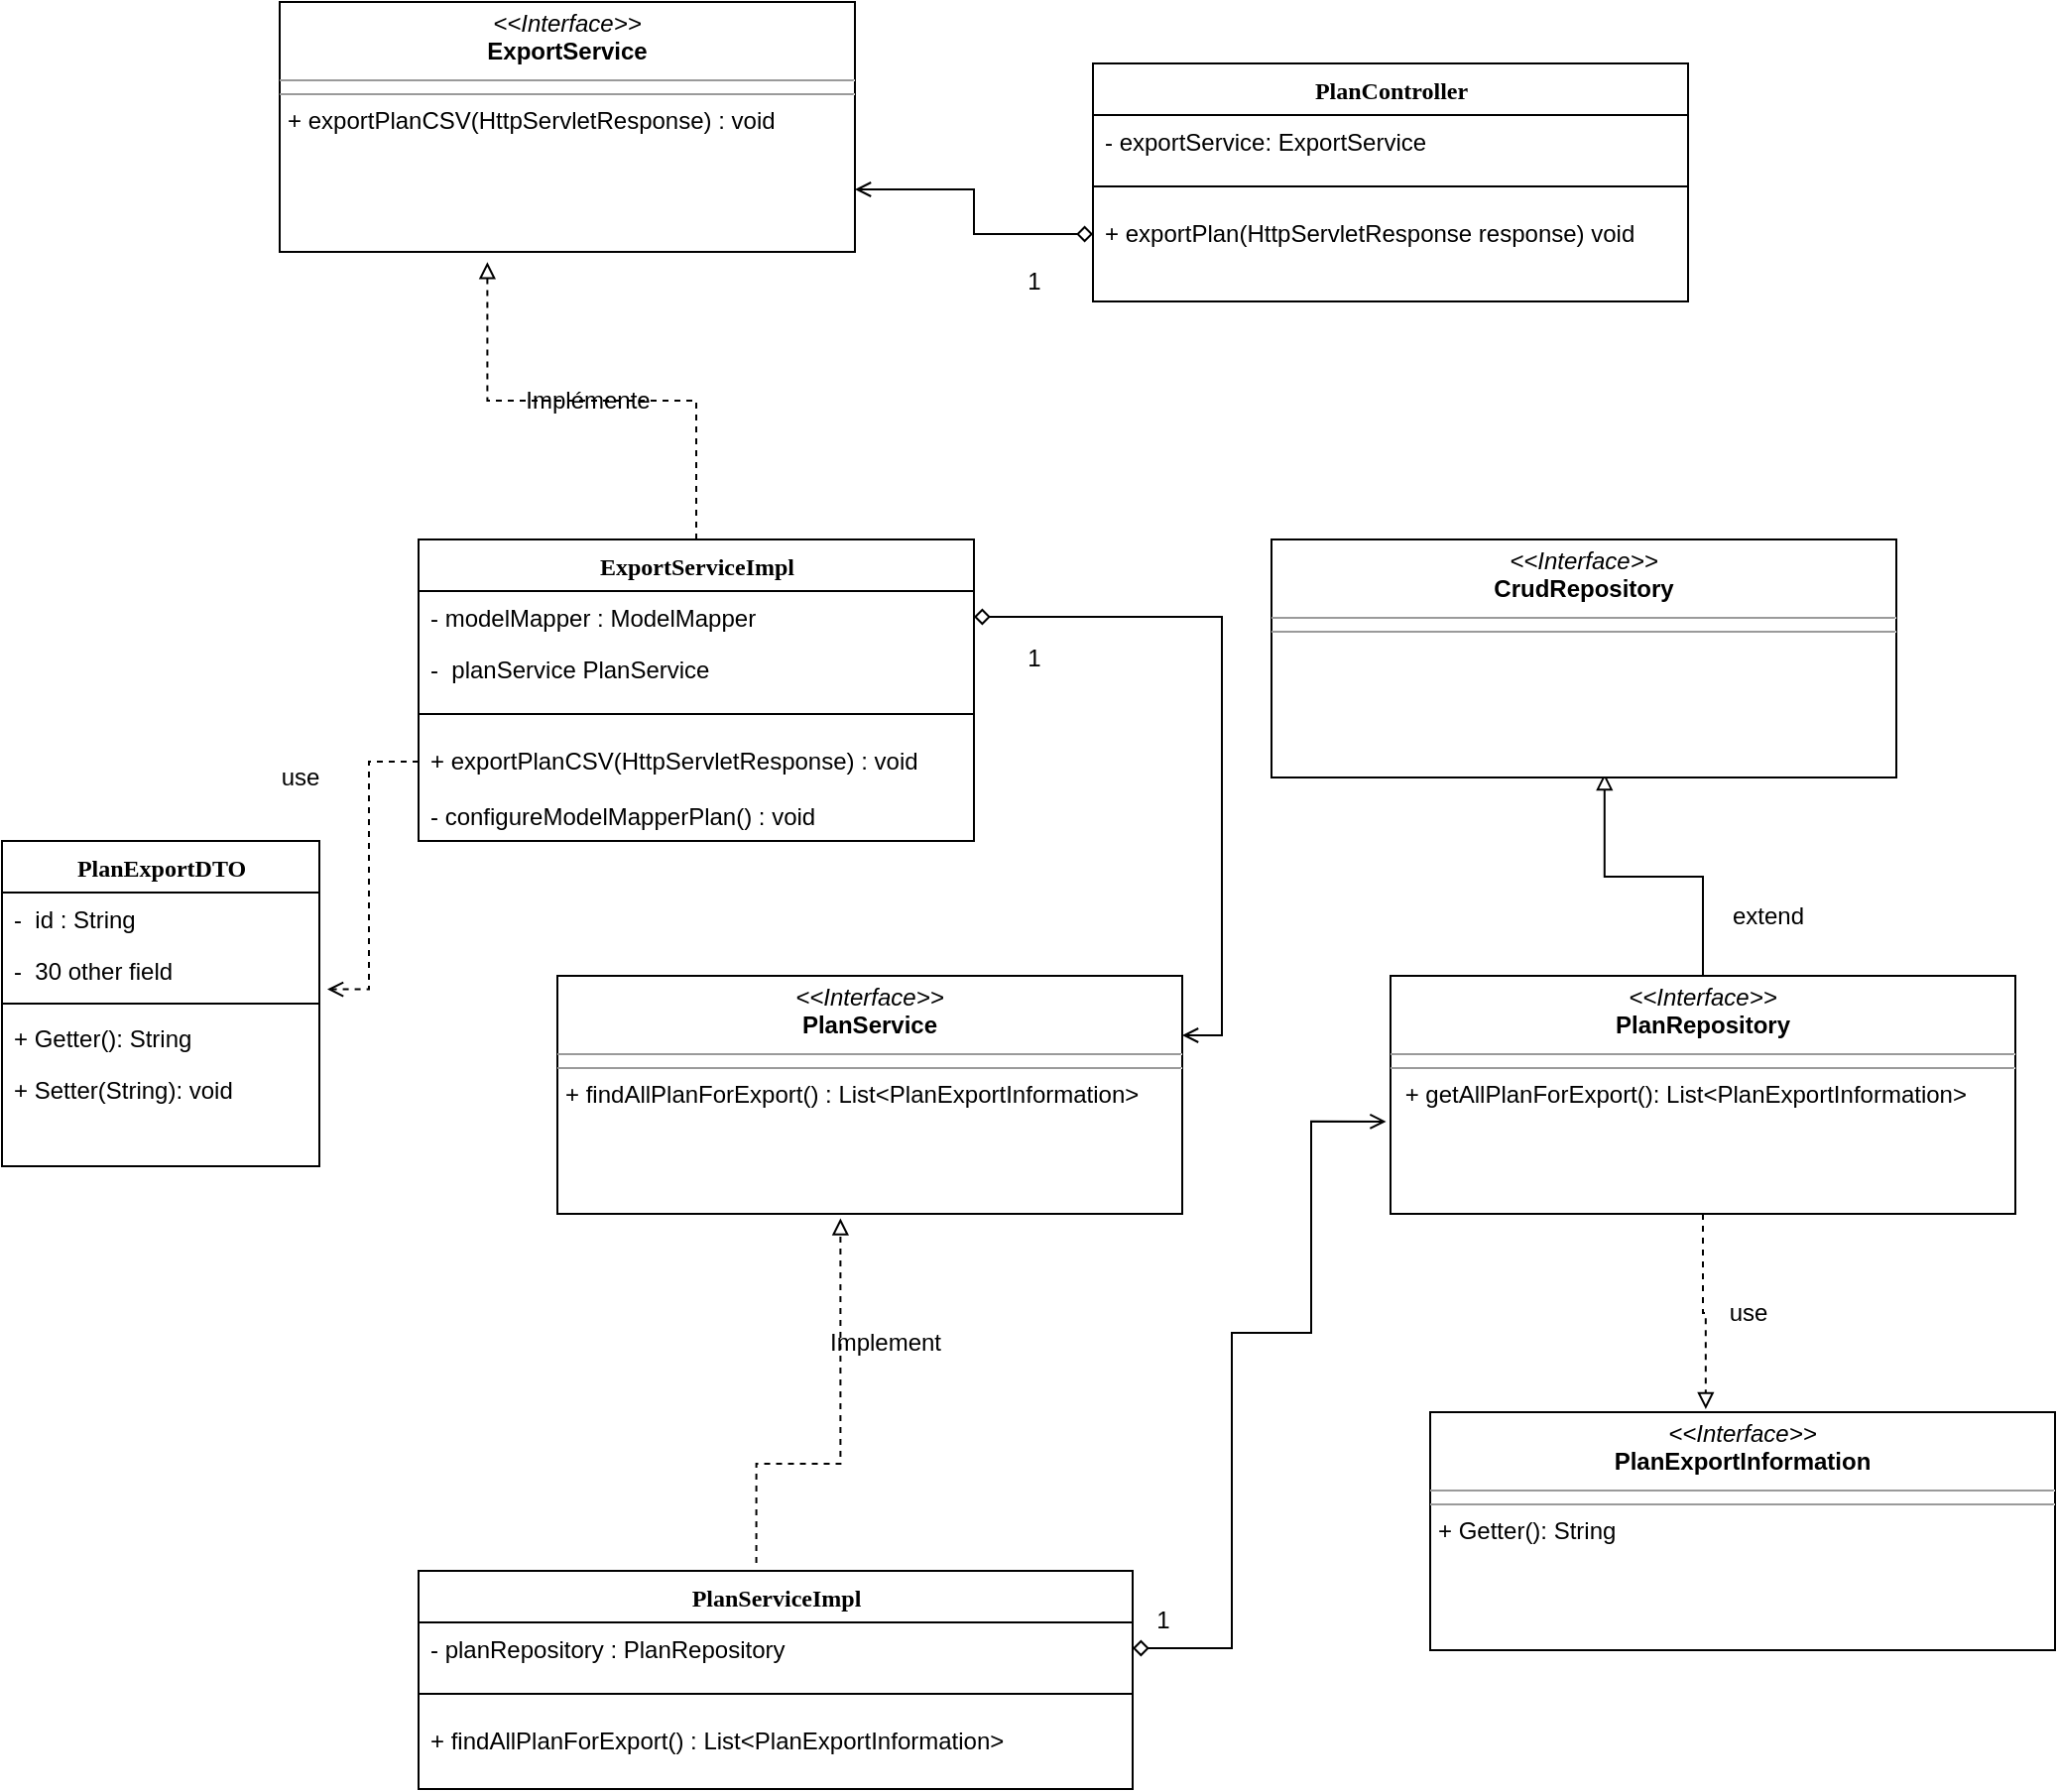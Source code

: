 <mxfile version="20.2.3" type="device"><diagram name="Page-1" id="6133507b-19e7-1e82-6fc7-422aa6c4b21f"><mxGraphModel dx="3157" dy="1118" grid="1" gridSize="10" guides="1" tooltips="1" connect="1" arrows="1" fold="1" page="1" pageScale="1" pageWidth="1100" pageHeight="850" background="none" math="0" shadow="0"><root><mxCell id="0"/><mxCell id="1" parent="0"/><mxCell id="Dmfjg6mvDeNmsjLltO-1-1" value="&lt;p style=&quot;margin:0px;margin-top:4px;text-align:center;&quot;&gt;&lt;i&gt;&amp;lt;&amp;lt;Interface&amp;gt;&amp;gt;&lt;/i&gt;&lt;br&gt;&lt;b&gt;ExportService&lt;/b&gt;&lt;br&gt;&lt;/p&gt;&lt;hr size=&quot;1&quot;&gt;&lt;hr size=&quot;1&quot;&gt;&lt;p style=&quot;margin:0px;margin-left:4px;&quot;&gt;+ exportPlanCSV(HttpServletResponse) : void&lt;/p&gt;" style="verticalAlign=top;align=left;overflow=fill;fontSize=12;fontFamily=Helvetica;html=1;rounded=0;shadow=0;comic=0;labelBackgroundColor=none;strokeWidth=1" vertex="1" parent="1"><mxGeometry x="-830" y="59" width="290" height="126" as="geometry"/></mxCell><mxCell id="Dmfjg6mvDeNmsjLltO-1-2" value="ExportServiceImpl" style="swimlane;html=1;fontStyle=1;align=center;verticalAlign=top;childLayout=stackLayout;horizontal=1;startSize=26;horizontalStack=0;resizeParent=1;resizeLast=0;collapsible=1;marginBottom=0;swimlaneFillColor=#ffffff;rounded=0;shadow=0;comic=0;labelBackgroundColor=none;strokeWidth=1;fillColor=none;fontFamily=Verdana;fontSize=12" vertex="1" parent="1"><mxGeometry x="-760" y="330" width="280" height="152" as="geometry"/></mxCell><mxCell id="Dmfjg6mvDeNmsjLltO-1-3" value="- modelMapper : ModelMapper" style="text;html=1;strokeColor=none;fillColor=none;align=left;verticalAlign=top;spacingLeft=4;spacingRight=4;whiteSpace=wrap;overflow=hidden;rotatable=0;points=[[0,0.5],[1,0.5]];portConstraint=eastwest;" vertex="1" parent="Dmfjg6mvDeNmsjLltO-1-2"><mxGeometry y="26" width="280" height="26" as="geometry"/></mxCell><mxCell id="Dmfjg6mvDeNmsjLltO-1-70" value="-&amp;nbsp; planService PlanService" style="text;html=1;strokeColor=none;fillColor=none;align=left;verticalAlign=top;spacingLeft=4;spacingRight=4;whiteSpace=wrap;overflow=hidden;rotatable=0;points=[[0,0.5],[1,0.5]];portConstraint=eastwest;" vertex="1" parent="Dmfjg6mvDeNmsjLltO-1-2"><mxGeometry y="52" width="280" height="26" as="geometry"/></mxCell><mxCell id="Dmfjg6mvDeNmsjLltO-1-4" value="" style="line;html=1;strokeWidth=1;fillColor=none;align=left;verticalAlign=middle;spacingTop=-1;spacingLeft=3;spacingRight=3;rotatable=0;labelPosition=right;points=[];portConstraint=eastwest;" vertex="1" parent="Dmfjg6mvDeNmsjLltO-1-2"><mxGeometry y="78" width="280" height="20" as="geometry"/></mxCell><mxCell id="Dmfjg6mvDeNmsjLltO-1-10" value="+ exportPlanCSV(HttpServletResponse) : void" style="text;html=1;strokeColor=none;fillColor=none;align=left;verticalAlign=top;spacingLeft=4;spacingRight=4;whiteSpace=wrap;overflow=hidden;rotatable=0;points=[[0,0.5],[1,0.5]];portConstraint=eastwest;" vertex="1" parent="Dmfjg6mvDeNmsjLltO-1-2"><mxGeometry y="98" width="280" height="28" as="geometry"/></mxCell><mxCell id="Dmfjg6mvDeNmsjLltO-1-11" value="- configureModelMapperPlan() : void" style="text;html=1;strokeColor=none;fillColor=none;align=left;verticalAlign=top;spacingLeft=4;spacingRight=4;whiteSpace=wrap;overflow=hidden;rotatable=0;points=[[0,0.5],[1,0.5]];portConstraint=eastwest;" vertex="1" parent="Dmfjg6mvDeNmsjLltO-1-2"><mxGeometry y="126" width="280" height="26" as="geometry"/></mxCell><mxCell id="Dmfjg6mvDeNmsjLltO-1-5" style="edgeStyle=orthogonalEdgeStyle;rounded=0;html=1;dashed=1;labelBackgroundColor=none;startArrow=none;startFill=0;endArrow=block;endFill=0;fontFamily=Verdana;fontSize=12;exitX=0.5;exitY=0;exitDx=0;exitDy=0;entryX=0.361;entryY=1.041;entryDx=0;entryDy=0;entryPerimeter=0;" edge="1" parent="1" source="Dmfjg6mvDeNmsjLltO-1-2" target="Dmfjg6mvDeNmsjLltO-1-1"><mxGeometry relative="1" as="geometry"><mxPoint x="-655.62" y="274" as="sourcePoint"/><mxPoint x="-655.62" y="204" as="targetPoint"/><Array as="points"><mxPoint x="-680" y="260"/><mxPoint x="-680" y="260"/></Array></mxGeometry></mxCell><mxCell id="Dmfjg6mvDeNmsjLltO-1-8" value="Implémente" style="text;html=1;align=center;verticalAlign=middle;resizable=0;points=[];autosize=1;strokeColor=none;fillColor=none;" vertex="1" parent="1"><mxGeometry x="-720" y="245" width="90" height="30" as="geometry"/></mxCell><mxCell id="Dmfjg6mvDeNmsjLltO-1-12" value="PlanExportDTO" style="swimlane;html=1;fontStyle=1;align=center;verticalAlign=top;childLayout=stackLayout;horizontal=1;startSize=26;horizontalStack=0;resizeParent=1;resizeLast=0;collapsible=1;marginBottom=0;swimlaneFillColor=#ffffff;rounded=0;shadow=0;comic=0;labelBackgroundColor=none;strokeWidth=1;fillColor=none;fontFamily=Verdana;fontSize=12" vertex="1" parent="1"><mxGeometry x="-970" y="482" width="160" height="164" as="geometry"/></mxCell><mxCell id="Dmfjg6mvDeNmsjLltO-1-13" value="-&amp;nbsp; id : String" style="text;html=1;strokeColor=none;fillColor=none;align=left;verticalAlign=top;spacingLeft=4;spacingRight=4;whiteSpace=wrap;overflow=hidden;rotatable=0;points=[[0,0.5],[1,0.5]];portConstraint=eastwest;" vertex="1" parent="Dmfjg6mvDeNmsjLltO-1-12"><mxGeometry y="26" width="160" height="26" as="geometry"/></mxCell><mxCell id="Dmfjg6mvDeNmsjLltO-1-14" value="-&amp;nbsp; 30 other field" style="text;html=1;strokeColor=none;fillColor=none;align=left;verticalAlign=top;spacingLeft=4;spacingRight=4;whiteSpace=wrap;overflow=hidden;rotatable=0;points=[[0,0.5],[1,0.5]];portConstraint=eastwest;" vertex="1" parent="Dmfjg6mvDeNmsjLltO-1-12"><mxGeometry y="52" width="160" height="26" as="geometry"/></mxCell><mxCell id="Dmfjg6mvDeNmsjLltO-1-16" value="" style="line;html=1;strokeWidth=1;fillColor=none;align=left;verticalAlign=middle;spacingTop=-1;spacingLeft=3;spacingRight=3;rotatable=0;labelPosition=right;points=[];portConstraint=eastwest;" vertex="1" parent="Dmfjg6mvDeNmsjLltO-1-12"><mxGeometry y="78" width="160" height="8" as="geometry"/></mxCell><mxCell id="Dmfjg6mvDeNmsjLltO-1-17" value="+ Getter(): String" style="text;html=1;strokeColor=none;fillColor=none;align=left;verticalAlign=top;spacingLeft=4;spacingRight=4;whiteSpace=wrap;overflow=hidden;rotatable=0;points=[[0,0.5],[1,0.5]];portConstraint=eastwest;" vertex="1" parent="Dmfjg6mvDeNmsjLltO-1-12"><mxGeometry y="86" width="160" height="26" as="geometry"/></mxCell><mxCell id="Dmfjg6mvDeNmsjLltO-1-33" value="+ Setter(String): void" style="text;html=1;strokeColor=none;fillColor=none;align=left;verticalAlign=top;spacingLeft=4;spacingRight=4;whiteSpace=wrap;overflow=hidden;rotatable=0;points=[[0,0.5],[1,0.5]];portConstraint=eastwest;" vertex="1" parent="Dmfjg6mvDeNmsjLltO-1-12"><mxGeometry y="112" width="160" height="26" as="geometry"/></mxCell><mxCell id="Dmfjg6mvDeNmsjLltO-1-34" style="edgeStyle=orthogonalEdgeStyle;rounded=0;orthogonalLoop=1;jettySize=auto;html=1;exitX=0;exitY=0.5;exitDx=0;exitDy=0;entryX=1.025;entryY=0.875;entryDx=0;entryDy=0;entryPerimeter=0;endArrow=open;endFill=0;dashed=1;" edge="1" parent="1" source="Dmfjg6mvDeNmsjLltO-1-10" target="Dmfjg6mvDeNmsjLltO-1-14"><mxGeometry relative="1" as="geometry"/></mxCell><mxCell id="Dmfjg6mvDeNmsjLltO-1-35" value="&lt;p style=&quot;margin:0px;margin-top:4px;text-align:center;&quot;&gt;&lt;i&gt;&amp;lt;&amp;lt;Interface&amp;gt;&amp;gt;&lt;/i&gt;&lt;br&gt;&lt;b&gt;PlanService&lt;/b&gt;&lt;br&gt;&lt;/p&gt;&lt;hr size=&quot;1&quot;&gt;&lt;hr size=&quot;1&quot;&gt;&lt;p style=&quot;margin:0px;margin-left:4px;&quot;&gt;+ findAllPlanForExport() : List&amp;lt;PlanExportInformation&amp;gt;&lt;/p&gt;" style="verticalAlign=top;align=left;overflow=fill;fontSize=12;fontFamily=Helvetica;html=1;rounded=0;shadow=0;comic=0;labelBackgroundColor=none;strokeWidth=1" vertex="1" parent="1"><mxGeometry x="-690" y="550" width="315" height="120" as="geometry"/></mxCell><mxCell id="Dmfjg6mvDeNmsjLltO-1-36" value="PlanServiceImpl" style="swimlane;html=1;fontStyle=1;align=center;verticalAlign=top;childLayout=stackLayout;horizontal=1;startSize=26;horizontalStack=0;resizeParent=1;resizeLast=0;collapsible=1;marginBottom=0;swimlaneFillColor=#ffffff;rounded=0;shadow=0;comic=0;labelBackgroundColor=none;strokeWidth=1;fillColor=none;fontFamily=Verdana;fontSize=12" vertex="1" parent="1"><mxGeometry x="-760" y="850" width="360" height="110" as="geometry"/></mxCell><mxCell id="Dmfjg6mvDeNmsjLltO-1-37" value="- planRepository : PlanRepository" style="text;html=1;strokeColor=none;fillColor=none;align=left;verticalAlign=top;spacingLeft=4;spacingRight=4;whiteSpace=wrap;overflow=hidden;rotatable=0;points=[[0,0.5],[1,0.5]];portConstraint=eastwest;" vertex="1" parent="Dmfjg6mvDeNmsjLltO-1-36"><mxGeometry y="26" width="360" height="26" as="geometry"/></mxCell><mxCell id="Dmfjg6mvDeNmsjLltO-1-38" value="" style="line;html=1;strokeWidth=1;fillColor=none;align=left;verticalAlign=middle;spacingTop=-1;spacingLeft=3;spacingRight=3;rotatable=0;labelPosition=right;points=[];portConstraint=eastwest;" vertex="1" parent="Dmfjg6mvDeNmsjLltO-1-36"><mxGeometry y="52" width="360" height="20" as="geometry"/></mxCell><mxCell id="Dmfjg6mvDeNmsjLltO-1-39" value="+ findAllPlanForExport() : List&amp;lt;PlanExportInformation&amp;gt;" style="text;html=1;strokeColor=none;fillColor=none;align=left;verticalAlign=top;spacingLeft=4;spacingRight=4;whiteSpace=wrap;overflow=hidden;rotatable=0;points=[[0,0.5],[1,0.5]];portConstraint=eastwest;" vertex="1" parent="Dmfjg6mvDeNmsjLltO-1-36"><mxGeometry y="72" width="360" height="28" as="geometry"/></mxCell><mxCell id="Dmfjg6mvDeNmsjLltO-1-41" style="edgeStyle=orthogonalEdgeStyle;rounded=0;html=1;dashed=1;labelBackgroundColor=none;startArrow=none;startFill=0;endArrow=block;endFill=0;fontFamily=Verdana;fontSize=12;entryX=0.453;entryY=1.019;entryDx=0;entryDy=0;entryPerimeter=0;exitX=0.473;exitY=-0.036;exitDx=0;exitDy=0;exitPerimeter=0;" edge="1" parent="1" source="Dmfjg6mvDeNmsjLltO-1-36" target="Dmfjg6mvDeNmsjLltO-1-35"><mxGeometry relative="1" as="geometry"><mxPoint x="-547" y="750" as="sourcePoint"/><mxPoint x="-590" y="659.996" as="targetPoint"/><Array as="points"><mxPoint x="-547" y="796"/></Array></mxGeometry></mxCell><mxCell id="Dmfjg6mvDeNmsjLltO-1-42" value="&lt;div&gt;Implement&lt;/div&gt;" style="text;html=1;align=center;verticalAlign=middle;resizable=0;points=[];autosize=1;strokeColor=none;fillColor=none;" vertex="1" parent="1"><mxGeometry x="-565" y="720" width="80" height="30" as="geometry"/></mxCell><mxCell id="Dmfjg6mvDeNmsjLltO-1-45" style="edgeStyle=orthogonalEdgeStyle;rounded=0;orthogonalLoop=1;jettySize=auto;html=1;exitX=0.5;exitY=0;exitDx=0;exitDy=0;entryX=0.533;entryY=0.983;entryDx=0;entryDy=0;entryPerimeter=0;endArrow=block;endFill=0;" edge="1" parent="1" source="Dmfjg6mvDeNmsjLltO-1-43" target="Dmfjg6mvDeNmsjLltO-1-44"><mxGeometry relative="1" as="geometry"/></mxCell><mxCell id="Dmfjg6mvDeNmsjLltO-1-54" style="edgeStyle=orthogonalEdgeStyle;rounded=0;orthogonalLoop=1;jettySize=auto;html=1;exitX=0.5;exitY=1;exitDx=0;exitDy=0;entryX=0.441;entryY=-0.013;entryDx=0;entryDy=0;entryPerimeter=0;endArrow=block;endFill=0;dashed=1;" edge="1" parent="1" source="Dmfjg6mvDeNmsjLltO-1-43" target="Dmfjg6mvDeNmsjLltO-1-52"><mxGeometry relative="1" as="geometry"/></mxCell><mxCell id="Dmfjg6mvDeNmsjLltO-1-43" value="&lt;p style=&quot;margin:0px;margin-top:4px;text-align:center;&quot;&gt;&lt;i&gt;&amp;lt;&amp;lt;Interface&amp;gt;&amp;gt;&lt;/i&gt;&lt;br&gt;&lt;b&gt;PlanRepository&lt;/b&gt;&lt;br&gt;&lt;/p&gt;&lt;hr size=&quot;1&quot;&gt;&lt;hr size=&quot;1&quot;&gt;&lt;p style=&quot;margin:0px;margin-left:4px;&quot;&gt;&amp;nbsp;+ getAllPlanForExport(): List&amp;lt;PlanExportInformation&amp;gt;&lt;/p&gt;" style="verticalAlign=top;align=left;overflow=fill;fontSize=12;fontFamily=Helvetica;html=1;rounded=0;shadow=0;comic=0;labelBackgroundColor=none;strokeWidth=1" vertex="1" parent="1"><mxGeometry x="-270" y="550" width="315" height="120" as="geometry"/></mxCell><mxCell id="Dmfjg6mvDeNmsjLltO-1-44" value="&lt;p style=&quot;margin:0px;margin-top:4px;text-align:center;&quot;&gt;&lt;i&gt;&amp;lt;&amp;lt;Interface&amp;gt;&amp;gt;&lt;/i&gt;&lt;br&gt;&lt;b&gt;CrudRepository&lt;/b&gt;&lt;br&gt;&lt;/p&gt;&lt;hr size=&quot;1&quot;&gt;&lt;hr size=&quot;1&quot;&gt;&lt;p style=&quot;margin:0px;margin-left:4px;&quot;&gt;&lt;br&gt;&lt;/p&gt;" style="verticalAlign=top;align=left;overflow=fill;fontSize=12;fontFamily=Helvetica;html=1;rounded=0;shadow=0;comic=0;labelBackgroundColor=none;strokeWidth=1" vertex="1" parent="1"><mxGeometry x="-330" y="330" width="315" height="120" as="geometry"/></mxCell><mxCell id="Dmfjg6mvDeNmsjLltO-1-52" value="&lt;p style=&quot;margin:0px;margin-top:4px;text-align:center;&quot;&gt;&lt;i&gt;&amp;lt;&amp;lt;Interface&amp;gt;&amp;gt;&lt;/i&gt;&lt;br&gt;&lt;b&gt;PlanExportInformation&lt;/b&gt;&lt;br&gt;&lt;/p&gt;&lt;hr size=&quot;1&quot;&gt;&lt;hr size=&quot;1&quot;&gt;&lt;p style=&quot;margin:0px;margin-left:4px;&quot;&gt;+ Getter(): String&lt;/p&gt;" style="verticalAlign=top;align=left;overflow=fill;fontSize=12;fontFamily=Helvetica;html=1;rounded=0;shadow=0;comic=0;labelBackgroundColor=none;strokeWidth=1" vertex="1" parent="1"><mxGeometry x="-250" y="770" width="315" height="120" as="geometry"/></mxCell><mxCell id="Dmfjg6mvDeNmsjLltO-1-56" value="extend" style="text;html=1;align=center;verticalAlign=middle;resizable=0;points=[];autosize=1;strokeColor=none;fillColor=none;" vertex="1" parent="1"><mxGeometry x="-110" y="505" width="60" height="30" as="geometry"/></mxCell><mxCell id="Dmfjg6mvDeNmsjLltO-1-57" value="use" style="text;html=1;align=center;verticalAlign=middle;resizable=0;points=[];autosize=1;strokeColor=none;fillColor=none;" vertex="1" parent="1"><mxGeometry x="-110" y="705" width="40" height="30" as="geometry"/></mxCell><mxCell id="Dmfjg6mvDeNmsjLltO-1-58" style="edgeStyle=orthogonalEdgeStyle;rounded=0;orthogonalLoop=1;jettySize=auto;html=1;exitX=1;exitY=0.5;exitDx=0;exitDy=0;entryX=-0.007;entryY=0.612;entryDx=0;entryDy=0;entryPerimeter=0;endArrow=open;endFill=0;startArrow=diamond;startFill=0;" edge="1" parent="1" source="Dmfjg6mvDeNmsjLltO-1-37" target="Dmfjg6mvDeNmsjLltO-1-43"><mxGeometry relative="1" as="geometry"><Array as="points"><mxPoint x="-350" y="889"/><mxPoint x="-350" y="730"/><mxPoint x="-310" y="730"/><mxPoint x="-310" y="623"/></Array></mxGeometry></mxCell><mxCell id="Dmfjg6mvDeNmsjLltO-1-59" value="1" style="text;html=1;align=center;verticalAlign=middle;resizable=0;points=[];autosize=1;strokeColor=none;fillColor=none;" vertex="1" parent="1"><mxGeometry x="-400" y="860" width="30" height="30" as="geometry"/></mxCell><mxCell id="Dmfjg6mvDeNmsjLltO-1-60" value="PlanController" style="swimlane;html=1;fontStyle=1;align=center;verticalAlign=top;childLayout=stackLayout;horizontal=1;startSize=26;horizontalStack=0;resizeParent=1;resizeLast=0;collapsible=1;marginBottom=0;swimlaneFillColor=#ffffff;rounded=0;shadow=0;comic=0;labelBackgroundColor=none;strokeWidth=1;fillColor=none;fontFamily=Verdana;fontSize=12" vertex="1" parent="1"><mxGeometry x="-420" y="90" width="300" height="120" as="geometry"/></mxCell><mxCell id="Dmfjg6mvDeNmsjLltO-1-65" value="- exportService: ExportService" style="text;html=1;strokeColor=none;fillColor=none;align=left;verticalAlign=top;spacingLeft=4;spacingRight=4;whiteSpace=wrap;overflow=hidden;rotatable=0;points=[[0,0.5],[1,0.5]];portConstraint=eastwest;" vertex="1" parent="Dmfjg6mvDeNmsjLltO-1-60"><mxGeometry y="26" width="300" height="26" as="geometry"/></mxCell><mxCell id="Dmfjg6mvDeNmsjLltO-1-62" value="" style="line;html=1;strokeWidth=1;fillColor=none;align=left;verticalAlign=middle;spacingTop=-1;spacingLeft=3;spacingRight=3;rotatable=0;labelPosition=right;points=[];portConstraint=eastwest;" vertex="1" parent="Dmfjg6mvDeNmsjLltO-1-60"><mxGeometry y="52" width="300" height="20" as="geometry"/></mxCell><mxCell id="Dmfjg6mvDeNmsjLltO-1-63" value="+ exportPlan(HttpServletResponse response) void" style="text;html=1;strokeColor=none;fillColor=none;align=left;verticalAlign=top;spacingLeft=4;spacingRight=4;whiteSpace=wrap;overflow=hidden;rotatable=0;points=[[0,0.5],[1,0.5]];portConstraint=eastwest;" vertex="1" parent="Dmfjg6mvDeNmsjLltO-1-60"><mxGeometry y="72" width="300" height="28" as="geometry"/></mxCell><mxCell id="Dmfjg6mvDeNmsjLltO-1-69" style="edgeStyle=orthogonalEdgeStyle;rounded=0;orthogonalLoop=1;jettySize=auto;html=1;exitX=0;exitY=0.5;exitDx=0;exitDy=0;entryX=1;entryY=0.75;entryDx=0;entryDy=0;startArrow=diamond;startFill=0;endArrow=open;endFill=0;" edge="1" parent="1" source="Dmfjg6mvDeNmsjLltO-1-63" target="Dmfjg6mvDeNmsjLltO-1-1"><mxGeometry relative="1" as="geometry"/></mxCell><mxCell id="Dmfjg6mvDeNmsjLltO-1-72" style="edgeStyle=orthogonalEdgeStyle;rounded=0;orthogonalLoop=1;jettySize=auto;html=1;exitX=1;exitY=0.5;exitDx=0;exitDy=0;entryX=1;entryY=0.25;entryDx=0;entryDy=0;startArrow=diamond;startFill=0;endArrow=open;endFill=0;" edge="1" parent="1" source="Dmfjg6mvDeNmsjLltO-1-3" target="Dmfjg6mvDeNmsjLltO-1-35"><mxGeometry relative="1" as="geometry"/></mxCell><mxCell id="Dmfjg6mvDeNmsjLltO-1-73" value="use" style="text;html=1;align=center;verticalAlign=middle;resizable=0;points=[];autosize=1;strokeColor=none;fillColor=none;" vertex="1" parent="1"><mxGeometry x="-840" y="435" width="40" height="30" as="geometry"/></mxCell><mxCell id="Dmfjg6mvDeNmsjLltO-1-74" value="1" style="text;html=1;align=center;verticalAlign=middle;resizable=0;points=[];autosize=1;strokeColor=none;fillColor=none;" vertex="1" parent="1"><mxGeometry x="-465" y="375" width="30" height="30" as="geometry"/></mxCell><mxCell id="Dmfjg6mvDeNmsjLltO-1-75" value="1" style="text;html=1;align=center;verticalAlign=middle;resizable=0;points=[];autosize=1;strokeColor=none;fillColor=none;" vertex="1" parent="1"><mxGeometry x="-465" y="185" width="30" height="30" as="geometry"/></mxCell></root></mxGraphModel></diagram></mxfile>